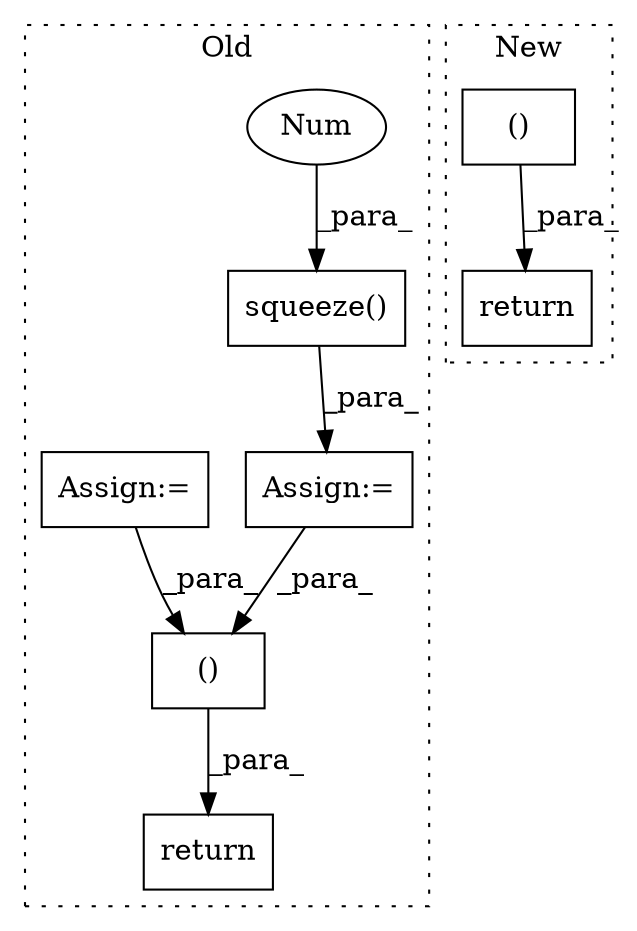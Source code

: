 digraph G {
subgraph cluster0 {
1 [label="squeeze()" a="75" s="18992,19006" l="13,1" shape="box"];
3 [label="Assign:=" a="68" s="18988" l="3" shape="box"];
4 [label="Num" a="76" s="19005" l="1" shape="ellipse"];
6 [label="return" a="93" s="19641" l="7" shape="box"];
7 [label="()" a="54" s="19652" l="20" shape="box"];
8 [label="Assign:=" a="68" s="19451" l="3" shape="box"];
label = "Old";
style="dotted";
}
subgraph cluster1 {
2 [label="()" a="54" s="18486" l="15" shape="box"];
5 [label="return" a="93" s="18475" l="7" shape="box"];
label = "New";
style="dotted";
}
1 -> 3 [label="_para_"];
2 -> 5 [label="_para_"];
3 -> 7 [label="_para_"];
4 -> 1 [label="_para_"];
7 -> 6 [label="_para_"];
8 -> 7 [label="_para_"];
}